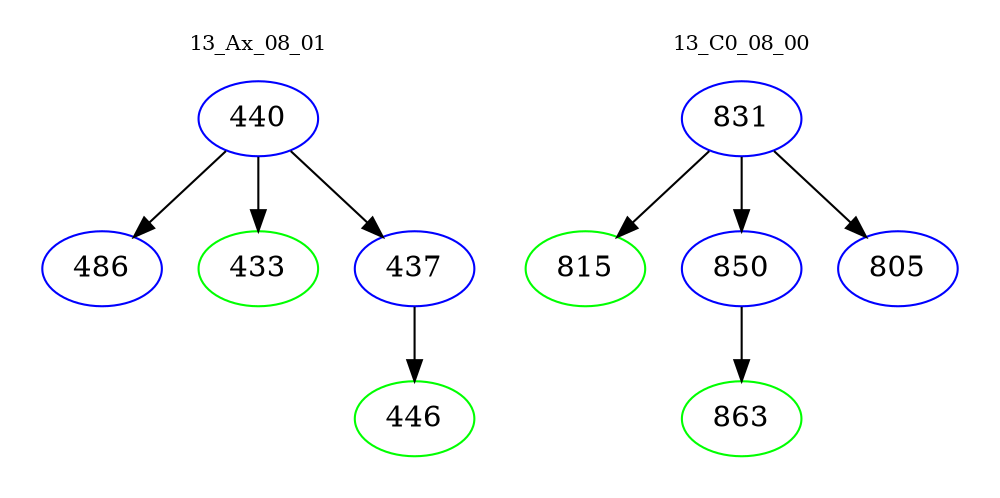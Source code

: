 digraph{
subgraph cluster_0 {
color = white
label = "13_Ax_08_01";
fontsize=10;
T0_440 [label="440", color="blue"]
T0_440 -> T0_486 [color="black"]
T0_486 [label="486", color="blue"]
T0_440 -> T0_433 [color="black"]
T0_433 [label="433", color="green"]
T0_440 -> T0_437 [color="black"]
T0_437 [label="437", color="blue"]
T0_437 -> T0_446 [color="black"]
T0_446 [label="446", color="green"]
}
subgraph cluster_1 {
color = white
label = "13_C0_08_00";
fontsize=10;
T1_831 [label="831", color="blue"]
T1_831 -> T1_815 [color="black"]
T1_815 [label="815", color="green"]
T1_831 -> T1_850 [color="black"]
T1_850 [label="850", color="blue"]
T1_850 -> T1_863 [color="black"]
T1_863 [label="863", color="green"]
T1_831 -> T1_805 [color="black"]
T1_805 [label="805", color="blue"]
}
}
